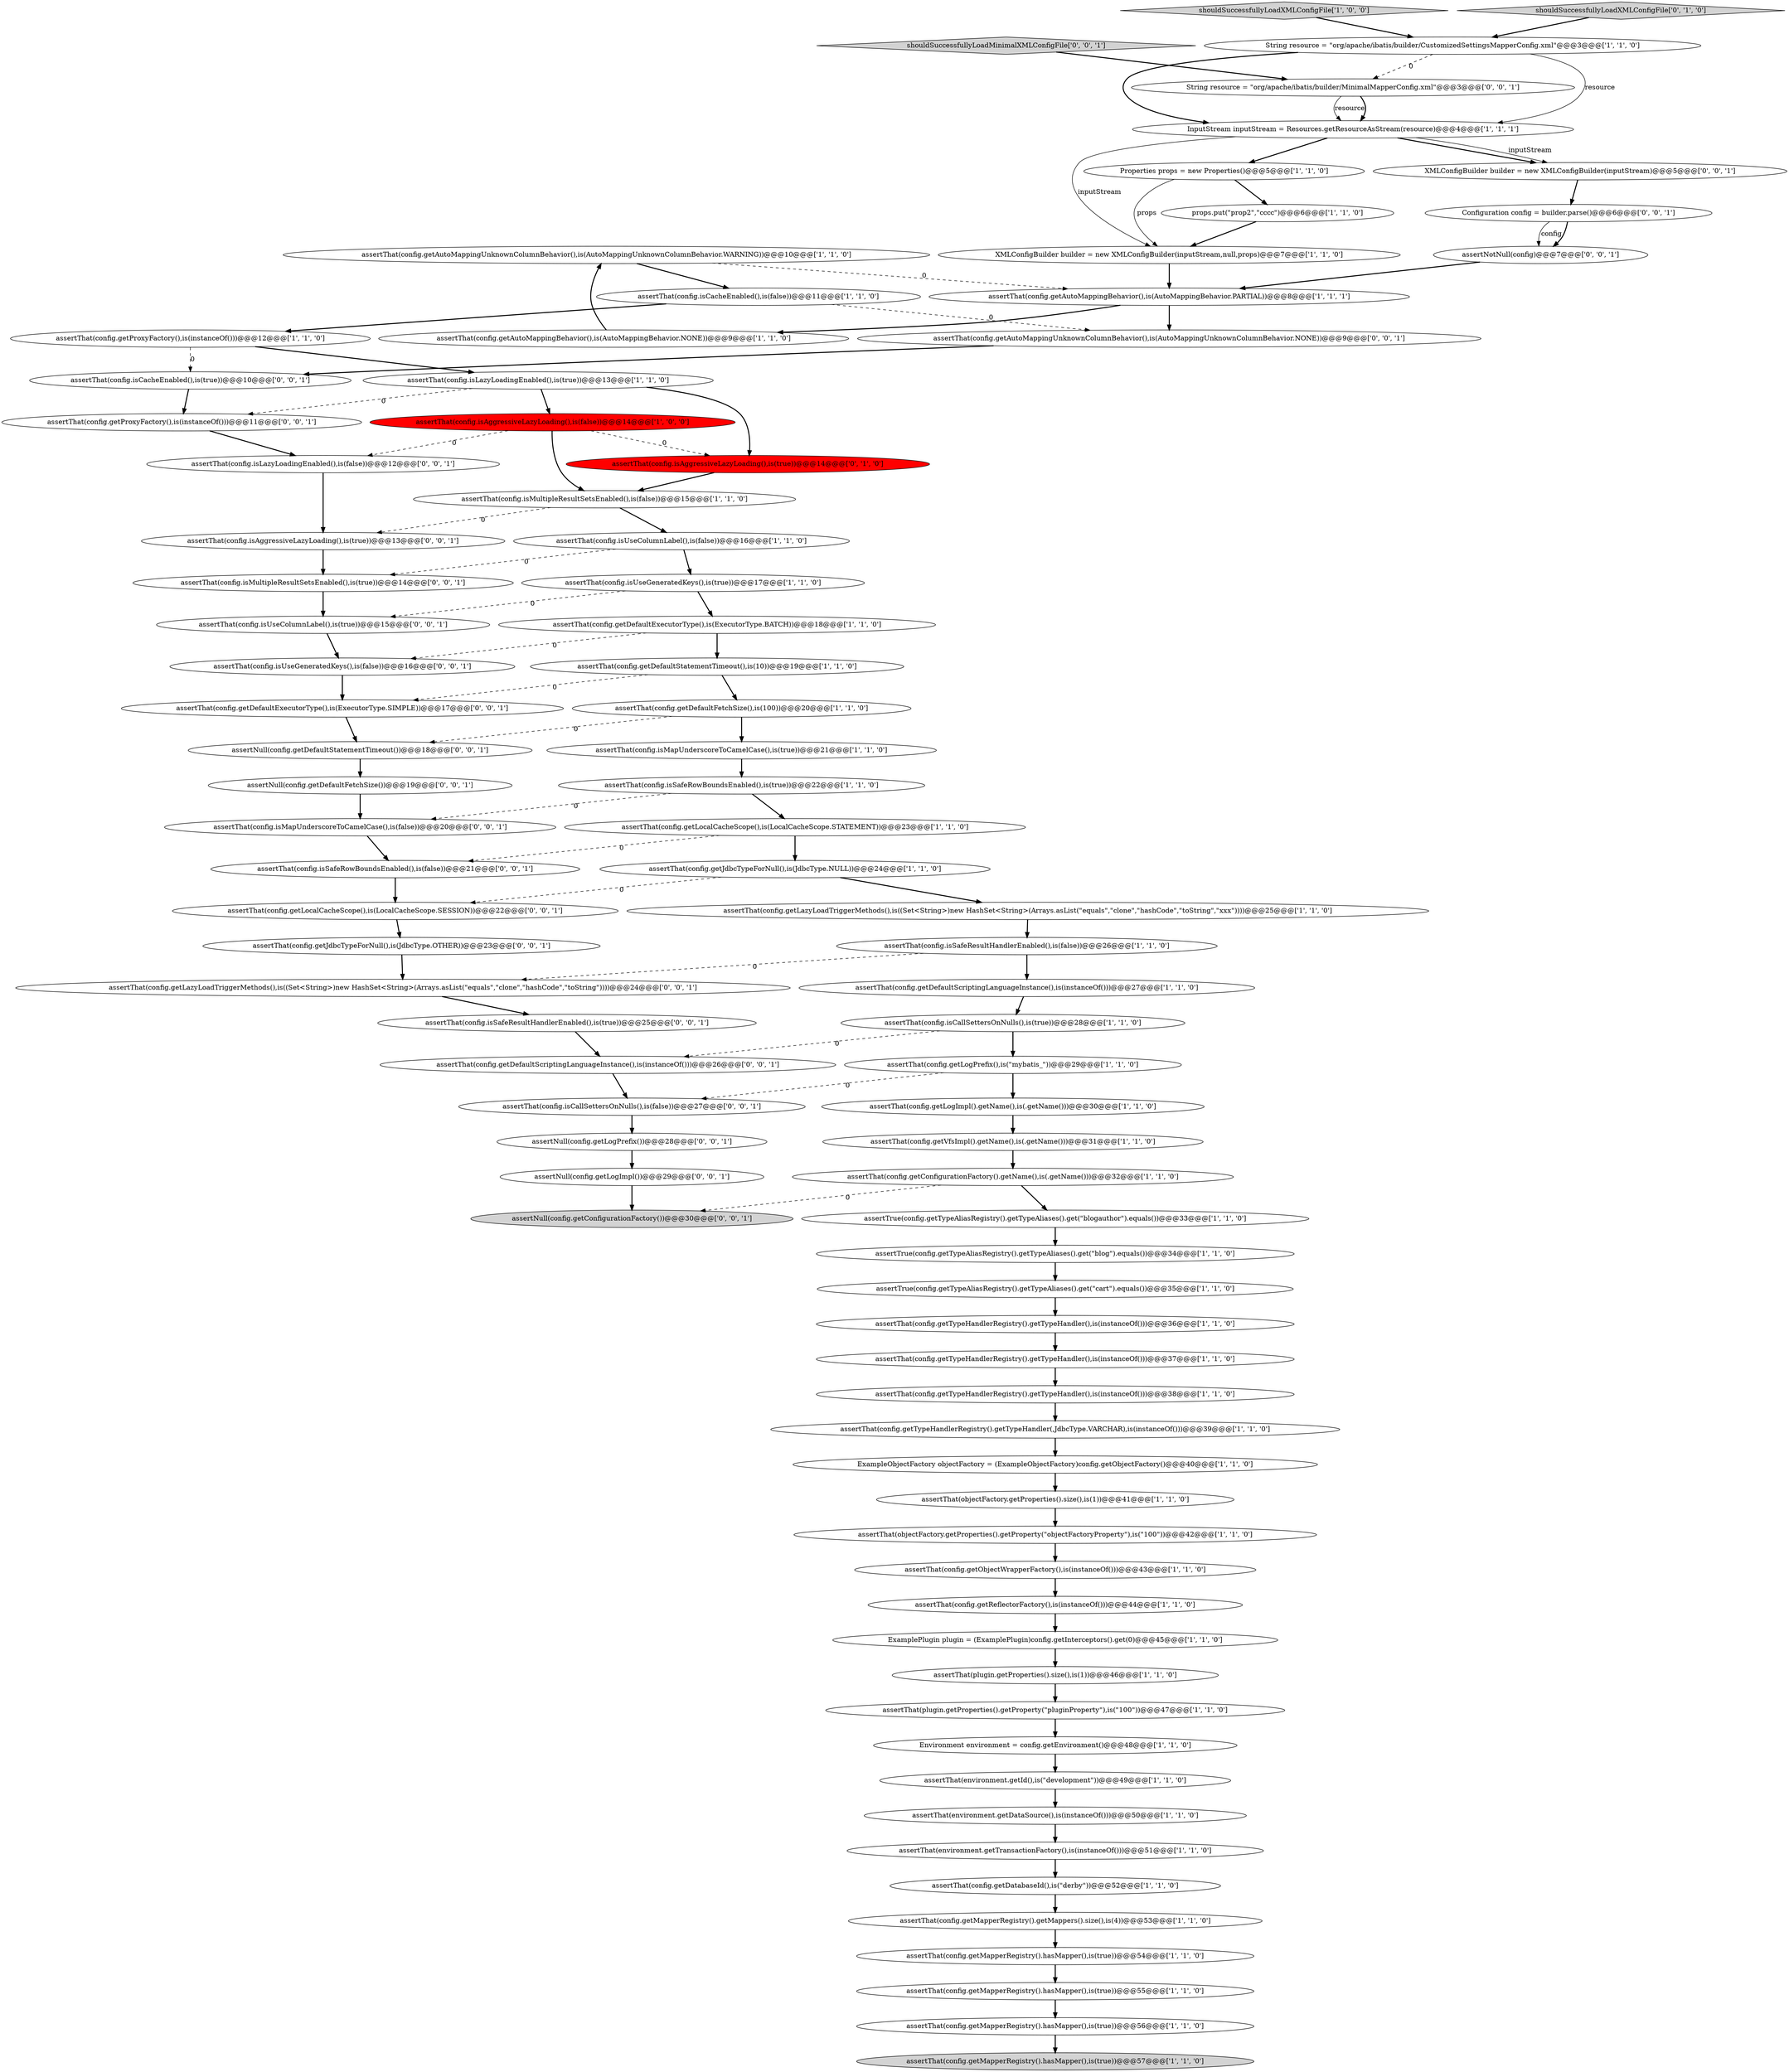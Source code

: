 digraph {
16 [style = filled, label = "assertThat(config.getLazyLoadTriggerMethods(),is((Set<String>)new HashSet<String>(Arrays.asList(\"equals\",\"clone\",\"hashCode\",\"toString\",\"xxx\"))))@@@25@@@['1', '1', '0']", fillcolor = white, shape = ellipse image = "AAA0AAABBB1BBB"];
28 [style = filled, label = "assertThat(config.isAggressiveLazyLoading(),is(false))@@@14@@@['1', '0', '0']", fillcolor = red, shape = ellipse image = "AAA1AAABBB1BBB"];
72 [style = filled, label = "assertThat(config.isAggressiveLazyLoading(),is(true))@@@13@@@['0', '0', '1']", fillcolor = white, shape = ellipse image = "AAA0AAABBB3BBB"];
5 [style = filled, label = "assertThat(config.getLogPrefix(),is(\"mybatis_\"))@@@29@@@['1', '1', '0']", fillcolor = white, shape = ellipse image = "AAA0AAABBB1BBB"];
21 [style = filled, label = "assertThat(config.isUseGeneratedKeys(),is(true))@@@17@@@['1', '1', '0']", fillcolor = white, shape = ellipse image = "AAA0AAABBB1BBB"];
57 [style = filled, label = "assertThat(config.isAggressiveLazyLoading(),is(true))@@@14@@@['0', '1', '0']", fillcolor = red, shape = ellipse image = "AAA1AAABBB2BBB"];
38 [style = filled, label = "assertThat(config.getMapperRegistry().getMappers().size(),is(4))@@@53@@@['1', '1', '0']", fillcolor = white, shape = ellipse image = "AAA0AAABBB1BBB"];
39 [style = filled, label = "assertThat(config.isCallSettersOnNulls(),is(true))@@@28@@@['1', '1', '0']", fillcolor = white, shape = ellipse image = "AAA0AAABBB1BBB"];
51 [style = filled, label = "assertThat(config.isMapUnderscoreToCamelCase(),is(true))@@@21@@@['1', '1', '0']", fillcolor = white, shape = ellipse image = "AAA0AAABBB1BBB"];
33 [style = filled, label = "XMLConfigBuilder builder = new XMLConfigBuilder(inputStream,null,props)@@@7@@@['1', '1', '0']", fillcolor = white, shape = ellipse image = "AAA0AAABBB1BBB"];
30 [style = filled, label = "assertThat(config.getDefaultScriptingLanguageInstance(),is(instanceOf()))@@@27@@@['1', '1', '0']", fillcolor = white, shape = ellipse image = "AAA0AAABBB1BBB"];
59 [style = filled, label = "String resource = \"org/apache/ibatis/builder/MinimalMapperConfig.xml\"@@@3@@@['0', '0', '1']", fillcolor = white, shape = ellipse image = "AAA0AAABBB3BBB"];
53 [style = filled, label = "assertThat(config.getDatabaseId(),is(\"derby\"))@@@52@@@['1', '1', '0']", fillcolor = white, shape = ellipse image = "AAA0AAABBB1BBB"];
34 [style = filled, label = "assertThat(plugin.getProperties().size(),is(1))@@@46@@@['1', '1', '0']", fillcolor = white, shape = ellipse image = "AAA0AAABBB1BBB"];
65 [style = filled, label = "assertNull(config.getDefaultFetchSize())@@@19@@@['0', '0', '1']", fillcolor = white, shape = ellipse image = "AAA0AAABBB3BBB"];
81 [style = filled, label = "XMLConfigBuilder builder = new XMLConfigBuilder(inputStream)@@@5@@@['0', '0', '1']", fillcolor = white, shape = ellipse image = "AAA0AAABBB3BBB"];
61 [style = filled, label = "assertThat(config.isMapUnderscoreToCamelCase(),is(false))@@@20@@@['0', '0', '1']", fillcolor = white, shape = ellipse image = "AAA0AAABBB3BBB"];
17 [style = filled, label = "assertThat(config.getDefaultStatementTimeout(),is(10))@@@19@@@['1', '1', '0']", fillcolor = white, shape = ellipse image = "AAA0AAABBB1BBB"];
40 [style = filled, label = "String resource = \"org/apache/ibatis/builder/CustomizedSettingsMapperConfig.xml\"@@@3@@@['1', '1', '0']", fillcolor = white, shape = ellipse image = "AAA0AAABBB1BBB"];
36 [style = filled, label = "assertThat(environment.getId(),is(\"development\"))@@@49@@@['1', '1', '0']", fillcolor = white, shape = ellipse image = "AAA0AAABBB1BBB"];
71 [style = filled, label = "assertThat(config.isUseGeneratedKeys(),is(false))@@@16@@@['0', '0', '1']", fillcolor = white, shape = ellipse image = "AAA0AAABBB3BBB"];
63 [style = filled, label = "assertNull(config.getConfigurationFactory())@@@30@@@['0', '0', '1']", fillcolor = lightgray, shape = ellipse image = "AAA0AAABBB3BBB"];
35 [style = filled, label = "assertTrue(config.getTypeAliasRegistry().getTypeAliases().get(\"blog\").equals())@@@34@@@['1', '1', '0']", fillcolor = white, shape = ellipse image = "AAA0AAABBB1BBB"];
26 [style = filled, label = "assertTrue(config.getTypeAliasRegistry().getTypeAliases().get(\"blogauthor\").equals())@@@33@@@['1', '1', '0']", fillcolor = white, shape = ellipse image = "AAA0AAABBB1BBB"];
29 [style = filled, label = "props.put(\"prop2\",\"cccc\")@@@6@@@['1', '1', '0']", fillcolor = white, shape = ellipse image = "AAA0AAABBB1BBB"];
73 [style = filled, label = "assertThat(config.isSafeRowBoundsEnabled(),is(false))@@@21@@@['0', '0', '1']", fillcolor = white, shape = ellipse image = "AAA0AAABBB3BBB"];
42 [style = filled, label = "assertThat(config.isSafeRowBoundsEnabled(),is(true))@@@22@@@['1', '1', '0']", fillcolor = white, shape = ellipse image = "AAA0AAABBB1BBB"];
1 [style = filled, label = "assertThat(objectFactory.getProperties().getProperty(\"objectFactoryProperty\"),is(\"100\"))@@@42@@@['1', '1', '0']", fillcolor = white, shape = ellipse image = "AAA0AAABBB1BBB"];
55 [style = filled, label = "assertThat(environment.getDataSource(),is(instanceOf()))@@@50@@@['1', '1', '0']", fillcolor = white, shape = ellipse image = "AAA0AAABBB1BBB"];
18 [style = filled, label = "shouldSuccessfullyLoadXMLConfigFile['1', '0', '0']", fillcolor = lightgray, shape = diamond image = "AAA0AAABBB1BBB"];
12 [style = filled, label = "assertThat(config.isCacheEnabled(),is(false))@@@11@@@['1', '1', '0']", fillcolor = white, shape = ellipse image = "AAA0AAABBB1BBB"];
9 [style = filled, label = "assertThat(config.getObjectWrapperFactory(),is(instanceOf()))@@@43@@@['1', '1', '0']", fillcolor = white, shape = ellipse image = "AAA0AAABBB1BBB"];
49 [style = filled, label = "assertThat(config.getMapperRegistry().hasMapper(),is(true))@@@55@@@['1', '1', '0']", fillcolor = white, shape = ellipse image = "AAA0AAABBB1BBB"];
69 [style = filled, label = "assertThat(config.getDefaultScriptingLanguageInstance(),is(instanceOf()))@@@26@@@['0', '0', '1']", fillcolor = white, shape = ellipse image = "AAA0AAABBB3BBB"];
84 [style = filled, label = "assertNull(config.getDefaultStatementTimeout())@@@18@@@['0', '0', '1']", fillcolor = white, shape = ellipse image = "AAA0AAABBB3BBB"];
48 [style = filled, label = "assertThat(config.getAutoMappingBehavior(),is(AutoMappingBehavior.PARTIAL))@@@8@@@['1', '1', '1']", fillcolor = white, shape = ellipse image = "AAA0AAABBB1BBB"];
43 [style = filled, label = "assertThat(config.getLocalCacheScope(),is(LocalCacheScope.STATEMENT))@@@23@@@['1', '1', '0']", fillcolor = white, shape = ellipse image = "AAA0AAABBB1BBB"];
25 [style = filled, label = "InputStream inputStream = Resources.getResourceAsStream(resource)@@@4@@@['1', '1', '1']", fillcolor = white, shape = ellipse image = "AAA0AAABBB1BBB"];
32 [style = filled, label = "assertThat(config.getMapperRegistry().hasMapper(),is(true))@@@57@@@['1', '1', '0']", fillcolor = lightgray, shape = ellipse image = "AAA0AAABBB1BBB"];
70 [style = filled, label = "shouldSuccessfullyLoadMinimalXMLConfigFile['0', '0', '1']", fillcolor = lightgray, shape = diamond image = "AAA0AAABBB3BBB"];
79 [style = filled, label = "assertThat(config.isSafeResultHandlerEnabled(),is(true))@@@25@@@['0', '0', '1']", fillcolor = white, shape = ellipse image = "AAA0AAABBB3BBB"];
76 [style = filled, label = "assertThat(config.isMultipleResultSetsEnabled(),is(true))@@@14@@@['0', '0', '1']", fillcolor = white, shape = ellipse image = "AAA0AAABBB3BBB"];
52 [style = filled, label = "assertThat(config.getReflectorFactory(),is(instanceOf()))@@@44@@@['1', '1', '0']", fillcolor = white, shape = ellipse image = "AAA0AAABBB1BBB"];
56 [style = filled, label = "shouldSuccessfullyLoadXMLConfigFile['0', '1', '0']", fillcolor = lightgray, shape = diamond image = "AAA0AAABBB2BBB"];
4 [style = filled, label = "assertThat(config.getMapperRegistry().hasMapper(),is(true))@@@54@@@['1', '1', '0']", fillcolor = white, shape = ellipse image = "AAA0AAABBB1BBB"];
24 [style = filled, label = "assertThat(config.getTypeHandlerRegistry().getTypeHandler(),is(instanceOf()))@@@38@@@['1', '1', '0']", fillcolor = white, shape = ellipse image = "AAA0AAABBB1BBB"];
67 [style = filled, label = "assertNotNull(config)@@@7@@@['0', '0', '1']", fillcolor = white, shape = ellipse image = "AAA0AAABBB3BBB"];
80 [style = filled, label = "assertThat(config.getAutoMappingUnknownColumnBehavior(),is(AutoMappingUnknownColumnBehavior.NONE))@@@9@@@['0', '0', '1']", fillcolor = white, shape = ellipse image = "AAA0AAABBB3BBB"];
15 [style = filled, label = "assertThat(config.isUseColumnLabel(),is(false))@@@16@@@['1', '1', '0']", fillcolor = white, shape = ellipse image = "AAA0AAABBB1BBB"];
77 [style = filled, label = "assertThat(config.getProxyFactory(),is(instanceOf()))@@@11@@@['0', '0', '1']", fillcolor = white, shape = ellipse image = "AAA0AAABBB3BBB"];
83 [style = filled, label = "assertThat(config.isUseColumnLabel(),is(true))@@@15@@@['0', '0', '1']", fillcolor = white, shape = ellipse image = "AAA0AAABBB3BBB"];
82 [style = filled, label = "assertThat(config.isCacheEnabled(),is(true))@@@10@@@['0', '0', '1']", fillcolor = white, shape = ellipse image = "AAA0AAABBB3BBB"];
22 [style = filled, label = "assertTrue(config.getTypeAliasRegistry().getTypeAliases().get(\"cart\").equals())@@@35@@@['1', '1', '0']", fillcolor = white, shape = ellipse image = "AAA0AAABBB1BBB"];
31 [style = filled, label = "assertThat(config.getDefaultFetchSize(),is(100))@@@20@@@['1', '1', '0']", fillcolor = white, shape = ellipse image = "AAA0AAABBB1BBB"];
64 [style = filled, label = "Configuration config = builder.parse()@@@6@@@['0', '0', '1']", fillcolor = white, shape = ellipse image = "AAA0AAABBB3BBB"];
7 [style = filled, label = "assertThat(config.getVfsImpl().getName(),is(.getName()))@@@31@@@['1', '1', '0']", fillcolor = white, shape = ellipse image = "AAA0AAABBB1BBB"];
54 [style = filled, label = "assertThat(config.getTypeHandlerRegistry().getTypeHandler(,JdbcType.VARCHAR),is(instanceOf()))@@@39@@@['1', '1', '0']", fillcolor = white, shape = ellipse image = "AAA0AAABBB1BBB"];
58 [style = filled, label = "assertThat(config.isCallSettersOnNulls(),is(false))@@@27@@@['0', '0', '1']", fillcolor = white, shape = ellipse image = "AAA0AAABBB3BBB"];
62 [style = filled, label = "assertNull(config.getLogPrefix())@@@28@@@['0', '0', '1']", fillcolor = white, shape = ellipse image = "AAA0AAABBB3BBB"];
46 [style = filled, label = "assertThat(config.getMapperRegistry().hasMapper(),is(true))@@@56@@@['1', '1', '0']", fillcolor = white, shape = ellipse image = "AAA0AAABBB1BBB"];
68 [style = filled, label = "assertNull(config.getLogImpl())@@@29@@@['0', '0', '1']", fillcolor = white, shape = ellipse image = "AAA0AAABBB3BBB"];
3 [style = filled, label = "assertThat(config.getDefaultExecutorType(),is(ExecutorType.BATCH))@@@18@@@['1', '1', '0']", fillcolor = white, shape = ellipse image = "AAA0AAABBB1BBB"];
0 [style = filled, label = "assertThat(config.isMultipleResultSetsEnabled(),is(false))@@@15@@@['1', '1', '0']", fillcolor = white, shape = ellipse image = "AAA0AAABBB1BBB"];
2 [style = filled, label = "ExamplePlugin plugin = (ExamplePlugin)config.getInterceptors().get(0)@@@45@@@['1', '1', '0']", fillcolor = white, shape = ellipse image = "AAA0AAABBB1BBB"];
19 [style = filled, label = "assertThat(config.getAutoMappingUnknownColumnBehavior(),is(AutoMappingUnknownColumnBehavior.WARNING))@@@10@@@['1', '1', '0']", fillcolor = white, shape = ellipse image = "AAA0AAABBB1BBB"];
44 [style = filled, label = "assertThat(config.isSafeResultHandlerEnabled(),is(false))@@@26@@@['1', '1', '0']", fillcolor = white, shape = ellipse image = "AAA0AAABBB1BBB"];
74 [style = filled, label = "assertThat(config.getLocalCacheScope(),is(LocalCacheScope.SESSION))@@@22@@@['0', '0', '1']", fillcolor = white, shape = ellipse image = "AAA0AAABBB3BBB"];
78 [style = filled, label = "assertThat(config.isLazyLoadingEnabled(),is(false))@@@12@@@['0', '0', '1']", fillcolor = white, shape = ellipse image = "AAA0AAABBB3BBB"];
37 [style = filled, label = "assertThat(config.getProxyFactory(),is(instanceOf()))@@@12@@@['1', '1', '0']", fillcolor = white, shape = ellipse image = "AAA0AAABBB1BBB"];
50 [style = filled, label = "assertThat(config.getJdbcTypeForNull(),is(JdbcType.NULL))@@@24@@@['1', '1', '0']", fillcolor = white, shape = ellipse image = "AAA0AAABBB1BBB"];
41 [style = filled, label = "assertThat(config.getAutoMappingBehavior(),is(AutoMappingBehavior.NONE))@@@9@@@['1', '1', '0']", fillcolor = white, shape = ellipse image = "AAA0AAABBB1BBB"];
60 [style = filled, label = "assertThat(config.getJdbcTypeForNull(),is(JdbcType.OTHER))@@@23@@@['0', '0', '1']", fillcolor = white, shape = ellipse image = "AAA0AAABBB3BBB"];
11 [style = filled, label = "assertThat(config.isLazyLoadingEnabled(),is(true))@@@13@@@['1', '1', '0']", fillcolor = white, shape = ellipse image = "AAA0AAABBB1BBB"];
23 [style = filled, label = "assertThat(environment.getTransactionFactory(),is(instanceOf()))@@@51@@@['1', '1', '0']", fillcolor = white, shape = ellipse image = "AAA0AAABBB1BBB"];
66 [style = filled, label = "assertThat(config.getLazyLoadTriggerMethods(),is((Set<String>)new HashSet<String>(Arrays.asList(\"equals\",\"clone\",\"hashCode\",\"toString\"))))@@@24@@@['0', '0', '1']", fillcolor = white, shape = ellipse image = "AAA0AAABBB3BBB"];
10 [style = filled, label = "Properties props = new Properties()@@@5@@@['1', '1', '0']", fillcolor = white, shape = ellipse image = "AAA0AAABBB1BBB"];
6 [style = filled, label = "Environment environment = config.getEnvironment()@@@48@@@['1', '1', '0']", fillcolor = white, shape = ellipse image = "AAA0AAABBB1BBB"];
20 [style = filled, label = "assertThat(objectFactory.getProperties().size(),is(1))@@@41@@@['1', '1', '0']", fillcolor = white, shape = ellipse image = "AAA0AAABBB1BBB"];
8 [style = filled, label = "assertThat(config.getTypeHandlerRegistry().getTypeHandler(),is(instanceOf()))@@@36@@@['1', '1', '0']", fillcolor = white, shape = ellipse image = "AAA0AAABBB1BBB"];
27 [style = filled, label = "ExampleObjectFactory objectFactory = (ExampleObjectFactory)config.getObjectFactory()@@@40@@@['1', '1', '0']", fillcolor = white, shape = ellipse image = "AAA0AAABBB1BBB"];
13 [style = filled, label = "assertThat(config.getTypeHandlerRegistry().getTypeHandler(),is(instanceOf()))@@@37@@@['1', '1', '0']", fillcolor = white, shape = ellipse image = "AAA0AAABBB1BBB"];
47 [style = filled, label = "assertThat(config.getConfigurationFactory().getName(),is(.getName()))@@@32@@@['1', '1', '0']", fillcolor = white, shape = ellipse image = "AAA0AAABBB1BBB"];
45 [style = filled, label = "assertThat(config.getLogImpl().getName(),is(.getName()))@@@30@@@['1', '1', '0']", fillcolor = white, shape = ellipse image = "AAA0AAABBB1BBB"];
14 [style = filled, label = "assertThat(plugin.getProperties().getProperty(\"pluginProperty\"),is(\"100\"))@@@47@@@['1', '1', '0']", fillcolor = white, shape = ellipse image = "AAA0AAABBB1BBB"];
75 [style = filled, label = "assertThat(config.getDefaultExecutorType(),is(ExecutorType.SIMPLE))@@@17@@@['0', '0', '1']", fillcolor = white, shape = ellipse image = "AAA0AAABBB3BBB"];
5->58 [style = dashed, label="0"];
54->27 [style = bold, label=""];
41->19 [style = bold, label=""];
37->11 [style = bold, label=""];
15->21 [style = bold, label=""];
67->48 [style = bold, label=""];
73->74 [style = bold, label=""];
38->4 [style = bold, label=""];
40->25 [style = bold, label=""];
5->45 [style = bold, label=""];
31->84 [style = dashed, label="0"];
0->15 [style = bold, label=""];
36->55 [style = bold, label=""];
45->7 [style = bold, label=""];
44->66 [style = dashed, label="0"];
22->8 [style = bold, label=""];
50->74 [style = dashed, label="0"];
28->0 [style = bold, label=""];
80->82 [style = bold, label=""];
58->62 [style = bold, label=""];
55->23 [style = bold, label=""];
69->58 [style = bold, label=""];
84->65 [style = bold, label=""];
10->33 [style = solid, label="props"];
47->26 [style = bold, label=""];
33->48 [style = bold, label=""];
26->35 [style = bold, label=""];
37->82 [style = dashed, label="0"];
25->10 [style = bold, label=""];
9->52 [style = bold, label=""];
53->38 [style = bold, label=""];
21->3 [style = bold, label=""];
60->66 [style = bold, label=""];
28->57 [style = dashed, label="0"];
11->28 [style = bold, label=""];
79->69 [style = bold, label=""];
48->41 [style = bold, label=""];
40->59 [style = dashed, label="0"];
19->12 [style = bold, label=""];
64->67 [style = solid, label="config"];
0->72 [style = dashed, label="0"];
2->34 [style = bold, label=""];
57->0 [style = bold, label=""];
71->75 [style = bold, label=""];
77->78 [style = bold, label=""];
21->83 [style = dashed, label="0"];
12->37 [style = bold, label=""];
59->25 [style = solid, label="resource"];
70->59 [style = bold, label=""];
31->51 [style = bold, label=""];
48->80 [style = bold, label=""];
49->46 [style = bold, label=""];
19->48 [style = dashed, label="0"];
42->61 [style = dashed, label="0"];
17->75 [style = dashed, label="0"];
62->68 [style = bold, label=""];
34->14 [style = bold, label=""];
65->61 [style = bold, label=""];
40->25 [style = solid, label="resource"];
51->42 [style = bold, label=""];
56->40 [style = bold, label=""];
11->57 [style = bold, label=""];
27->20 [style = bold, label=""];
14->6 [style = bold, label=""];
44->30 [style = bold, label=""];
11->77 [style = dashed, label="0"];
13->24 [style = bold, label=""];
59->25 [style = bold, label=""];
39->5 [style = bold, label=""];
3->71 [style = dashed, label="0"];
82->77 [style = bold, label=""];
18->40 [style = bold, label=""];
68->63 [style = bold, label=""];
81->64 [style = bold, label=""];
20->1 [style = bold, label=""];
1->9 [style = bold, label=""];
78->72 [style = bold, label=""];
16->44 [style = bold, label=""];
25->33 [style = solid, label="inputStream"];
74->60 [style = bold, label=""];
3->17 [style = bold, label=""];
64->67 [style = bold, label=""];
46->32 [style = bold, label=""];
25->81 [style = bold, label=""];
8->13 [style = bold, label=""];
83->71 [style = bold, label=""];
42->43 [style = bold, label=""];
43->50 [style = bold, label=""];
7->47 [style = bold, label=""];
75->84 [style = bold, label=""];
35->22 [style = bold, label=""];
17->31 [style = bold, label=""];
50->16 [style = bold, label=""];
12->80 [style = dashed, label="0"];
52->2 [style = bold, label=""];
15->76 [style = dashed, label="0"];
6->36 [style = bold, label=""];
72->76 [style = bold, label=""];
47->63 [style = dashed, label="0"];
24->54 [style = bold, label=""];
76->83 [style = bold, label=""];
28->78 [style = dashed, label="0"];
29->33 [style = bold, label=""];
4->49 [style = bold, label=""];
10->29 [style = bold, label=""];
43->73 [style = dashed, label="0"];
61->73 [style = bold, label=""];
30->39 [style = bold, label=""];
23->53 [style = bold, label=""];
39->69 [style = dashed, label="0"];
25->81 [style = solid, label="inputStream"];
66->79 [style = bold, label=""];
}
